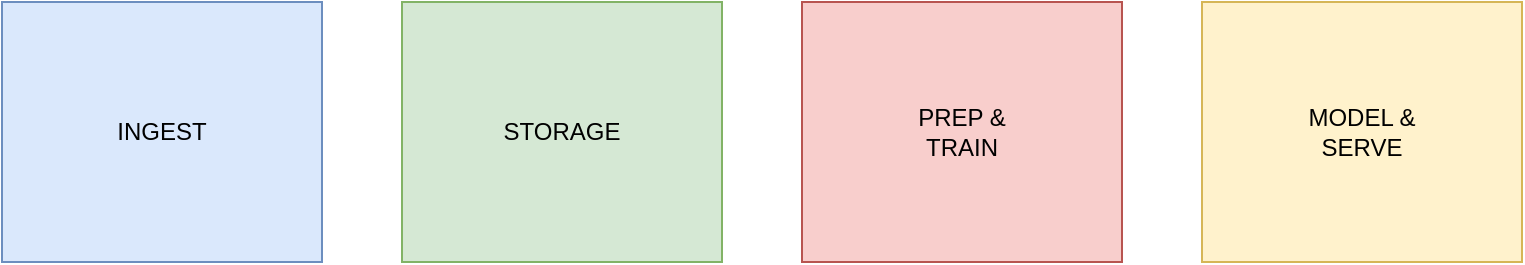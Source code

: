 <mxfile version="20.1.2" type="github">
  <diagram id="bIrDTc3DF8_V0jZJ7h_7" name="Page-1">
    <mxGraphModel dx="1695" dy="1068" grid="1" gridSize="10" guides="1" tooltips="1" connect="1" arrows="1" fold="1" page="1" pageScale="1" pageWidth="850" pageHeight="1100" math="0" shadow="0">
      <root>
        <mxCell id="0" />
        <mxCell id="1" parent="0" />
        <mxCell id="XAo15tcjj566xTzB7kbO-4" value="" style="rounded=0;whiteSpace=wrap;html=1;fillColor=#dae8fc;strokeColor=#6c8ebf;" vertex="1" parent="1">
          <mxGeometry x="-800" y="280" width="160" height="130" as="geometry" />
        </mxCell>
        <mxCell id="XAo15tcjj566xTzB7kbO-1" value="INGEST" style="text;html=1;strokeColor=none;fillColor=none;align=center;verticalAlign=middle;whiteSpace=wrap;rounded=0;" vertex="1" parent="1">
          <mxGeometry x="-750" y="330" width="60" height="30" as="geometry" />
        </mxCell>
        <mxCell id="XAo15tcjj566xTzB7kbO-12" value="" style="rounded=0;whiteSpace=wrap;html=1;fillColor=#d5e8d4;strokeColor=#82b366;" vertex="1" parent="1">
          <mxGeometry x="-600" y="280" width="160" height="130" as="geometry" />
        </mxCell>
        <mxCell id="XAo15tcjj566xTzB7kbO-6" value="STORAGE" style="text;html=1;strokeColor=none;fillColor=none;align=center;verticalAlign=middle;whiteSpace=wrap;rounded=0;" vertex="1" parent="1">
          <mxGeometry x="-550" y="330" width="60" height="30" as="geometry" />
        </mxCell>
        <mxCell id="XAo15tcjj566xTzB7kbO-14" value="" style="rounded=0;whiteSpace=wrap;html=1;fillColor=#f8cecc;strokeColor=#b85450;" vertex="1" parent="1">
          <mxGeometry x="-400" y="280" width="160" height="130" as="geometry" />
        </mxCell>
        <mxCell id="XAo15tcjj566xTzB7kbO-15" value="" style="rounded=0;whiteSpace=wrap;html=1;fillColor=#fff2cc;strokeColor=#d6b656;" vertex="1" parent="1">
          <mxGeometry x="-200" y="280" width="160" height="130" as="geometry" />
        </mxCell>
        <mxCell id="XAo15tcjj566xTzB7kbO-8" value="PREP &amp;amp; TRAIN" style="text;html=1;strokeColor=none;fillColor=none;align=center;verticalAlign=middle;whiteSpace=wrap;rounded=0;" vertex="1" parent="1">
          <mxGeometry x="-350" y="330" width="60" height="30" as="geometry" />
        </mxCell>
        <mxCell id="XAo15tcjj566xTzB7kbO-10" value="MODEL &amp;amp; SERVE" style="text;html=1;strokeColor=none;fillColor=none;align=center;verticalAlign=middle;whiteSpace=wrap;rounded=0;" vertex="1" parent="1">
          <mxGeometry x="-150" y="330" width="60" height="30" as="geometry" />
        </mxCell>
      </root>
    </mxGraphModel>
  </diagram>
</mxfile>
